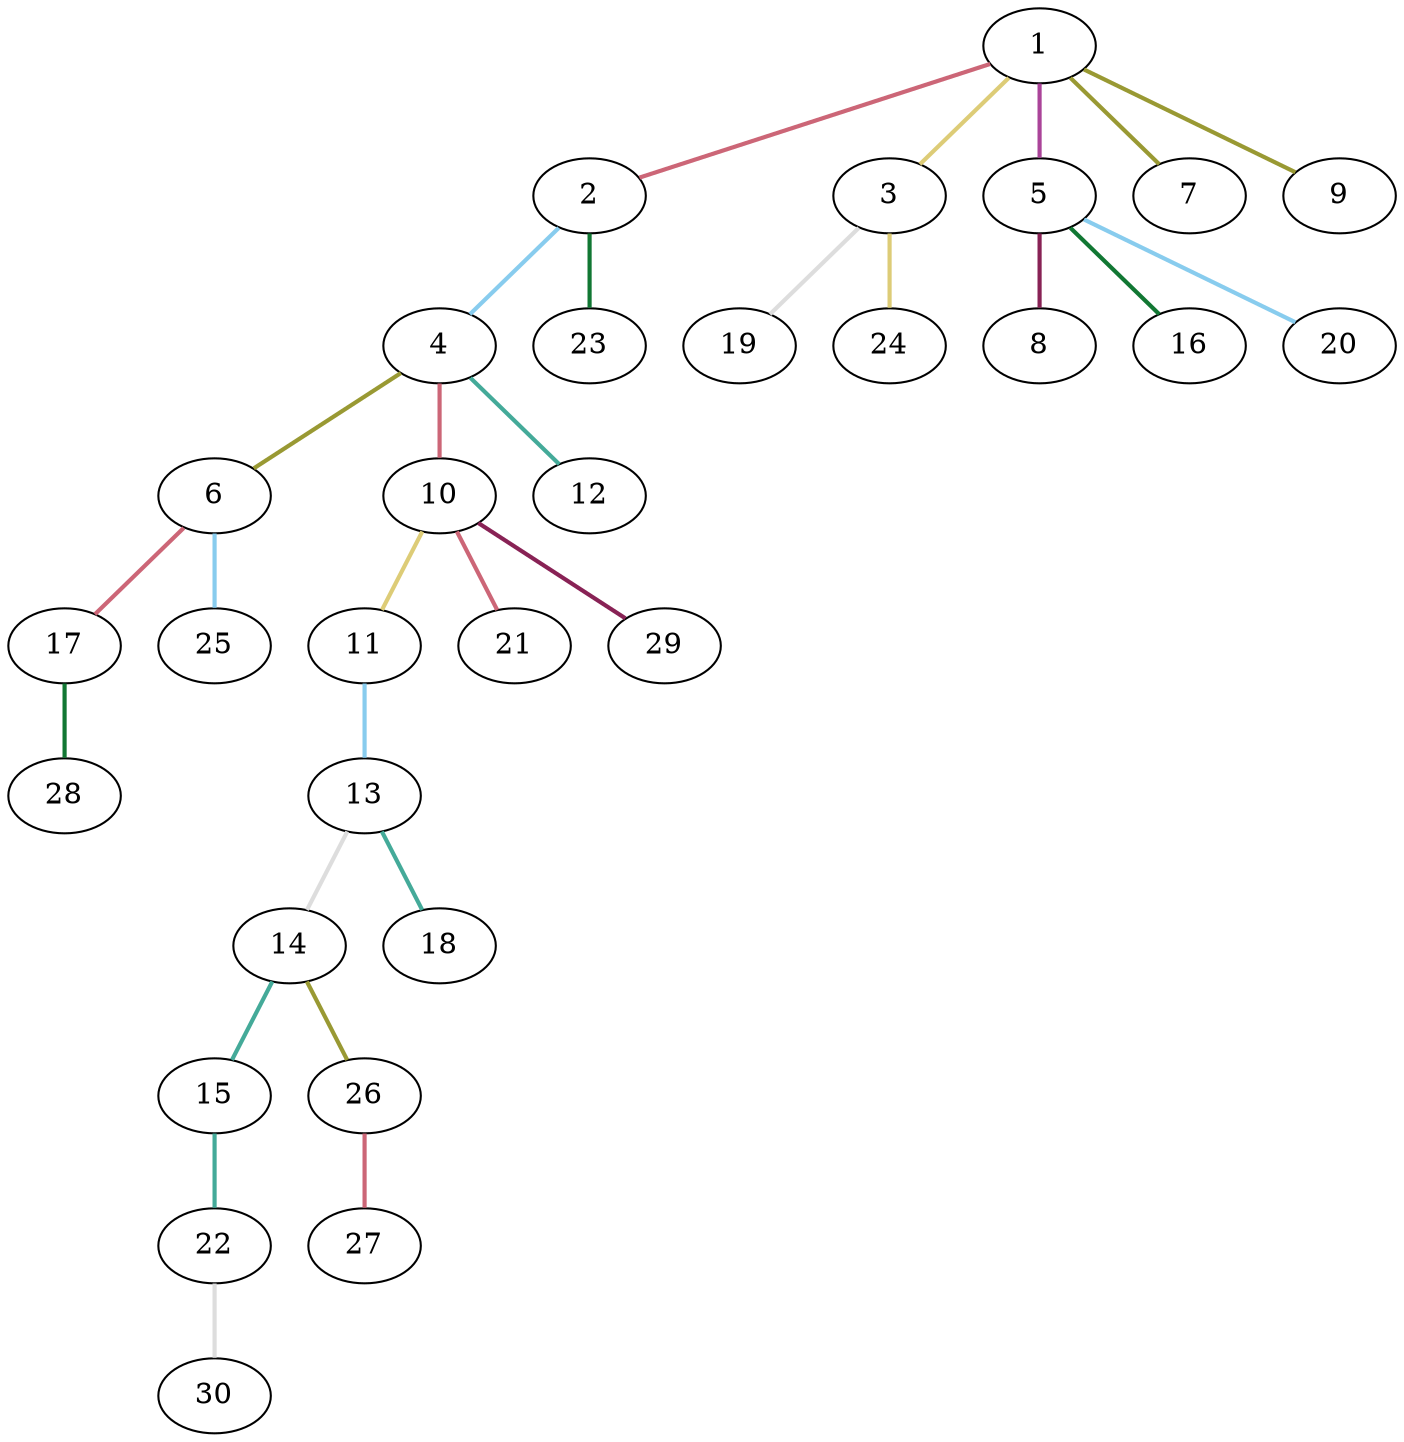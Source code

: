 graph {
	graph [rankdir=BT]
	1
	2
	2 -- 1 [color="#CC6677" style=bold]
	3
	3 -- 1 [color="#DDCC77" style=bold]
	4
	4 -- 2 [color="#88CCEE" style=bold]
	5
	5 -- 1 [color="#AA4499" style=bold]
	6
	6 -- 4 [color="#999933" style=bold]
	7
	7 -- 1 [color="#999933" style=bold]
	8
	8 -- 5 [color="#882255" style=bold]
	9
	9 -- 1 [color="#999933" style=bold]
	10
	10 -- 4 [color="#CC6677" style=bold]
	11
	11 -- 10 [color="#DDCC77" style=bold]
	12
	12 -- 4 [color="#44AA99" style=bold]
	13
	13 -- 11 [color="#88CCEE" style=bold]
	14
	14 -- 13 [color="#DDDDDD" style=bold]
	15
	15 -- 14 [color="#44AA99" style=bold]
	16
	16 -- 5 [color="#117733" style=bold]
	17
	17 -- 6 [color="#CC6677" style=bold]
	18
	18 -- 13 [color="#44AA99" style=bold]
	19
	19 -- 3 [color="#DDDDDD" style=bold]
	20
	20 -- 5 [color="#88CCEE" style=bold]
	21
	21 -- 10 [color="#CC6677" style=bold]
	22
	22 -- 15 [color="#44AA99" style=bold]
	23
	23 -- 2 [color="#117733" style=bold]
	24
	24 -- 3 [color="#DDCC77" style=bold]
	25
	25 -- 6 [color="#88CCEE" style=bold]
	26
	26 -- 14 [color="#999933" style=bold]
	27
	27 -- 26 [color="#CC6677" style=bold]
	28
	28 -- 17 [color="#117733" style=bold]
	29
	29 -- 10 [color="#882255" style=bold]
	30
	30 -- 22 [color="#DDDDDD" style=bold]
}

